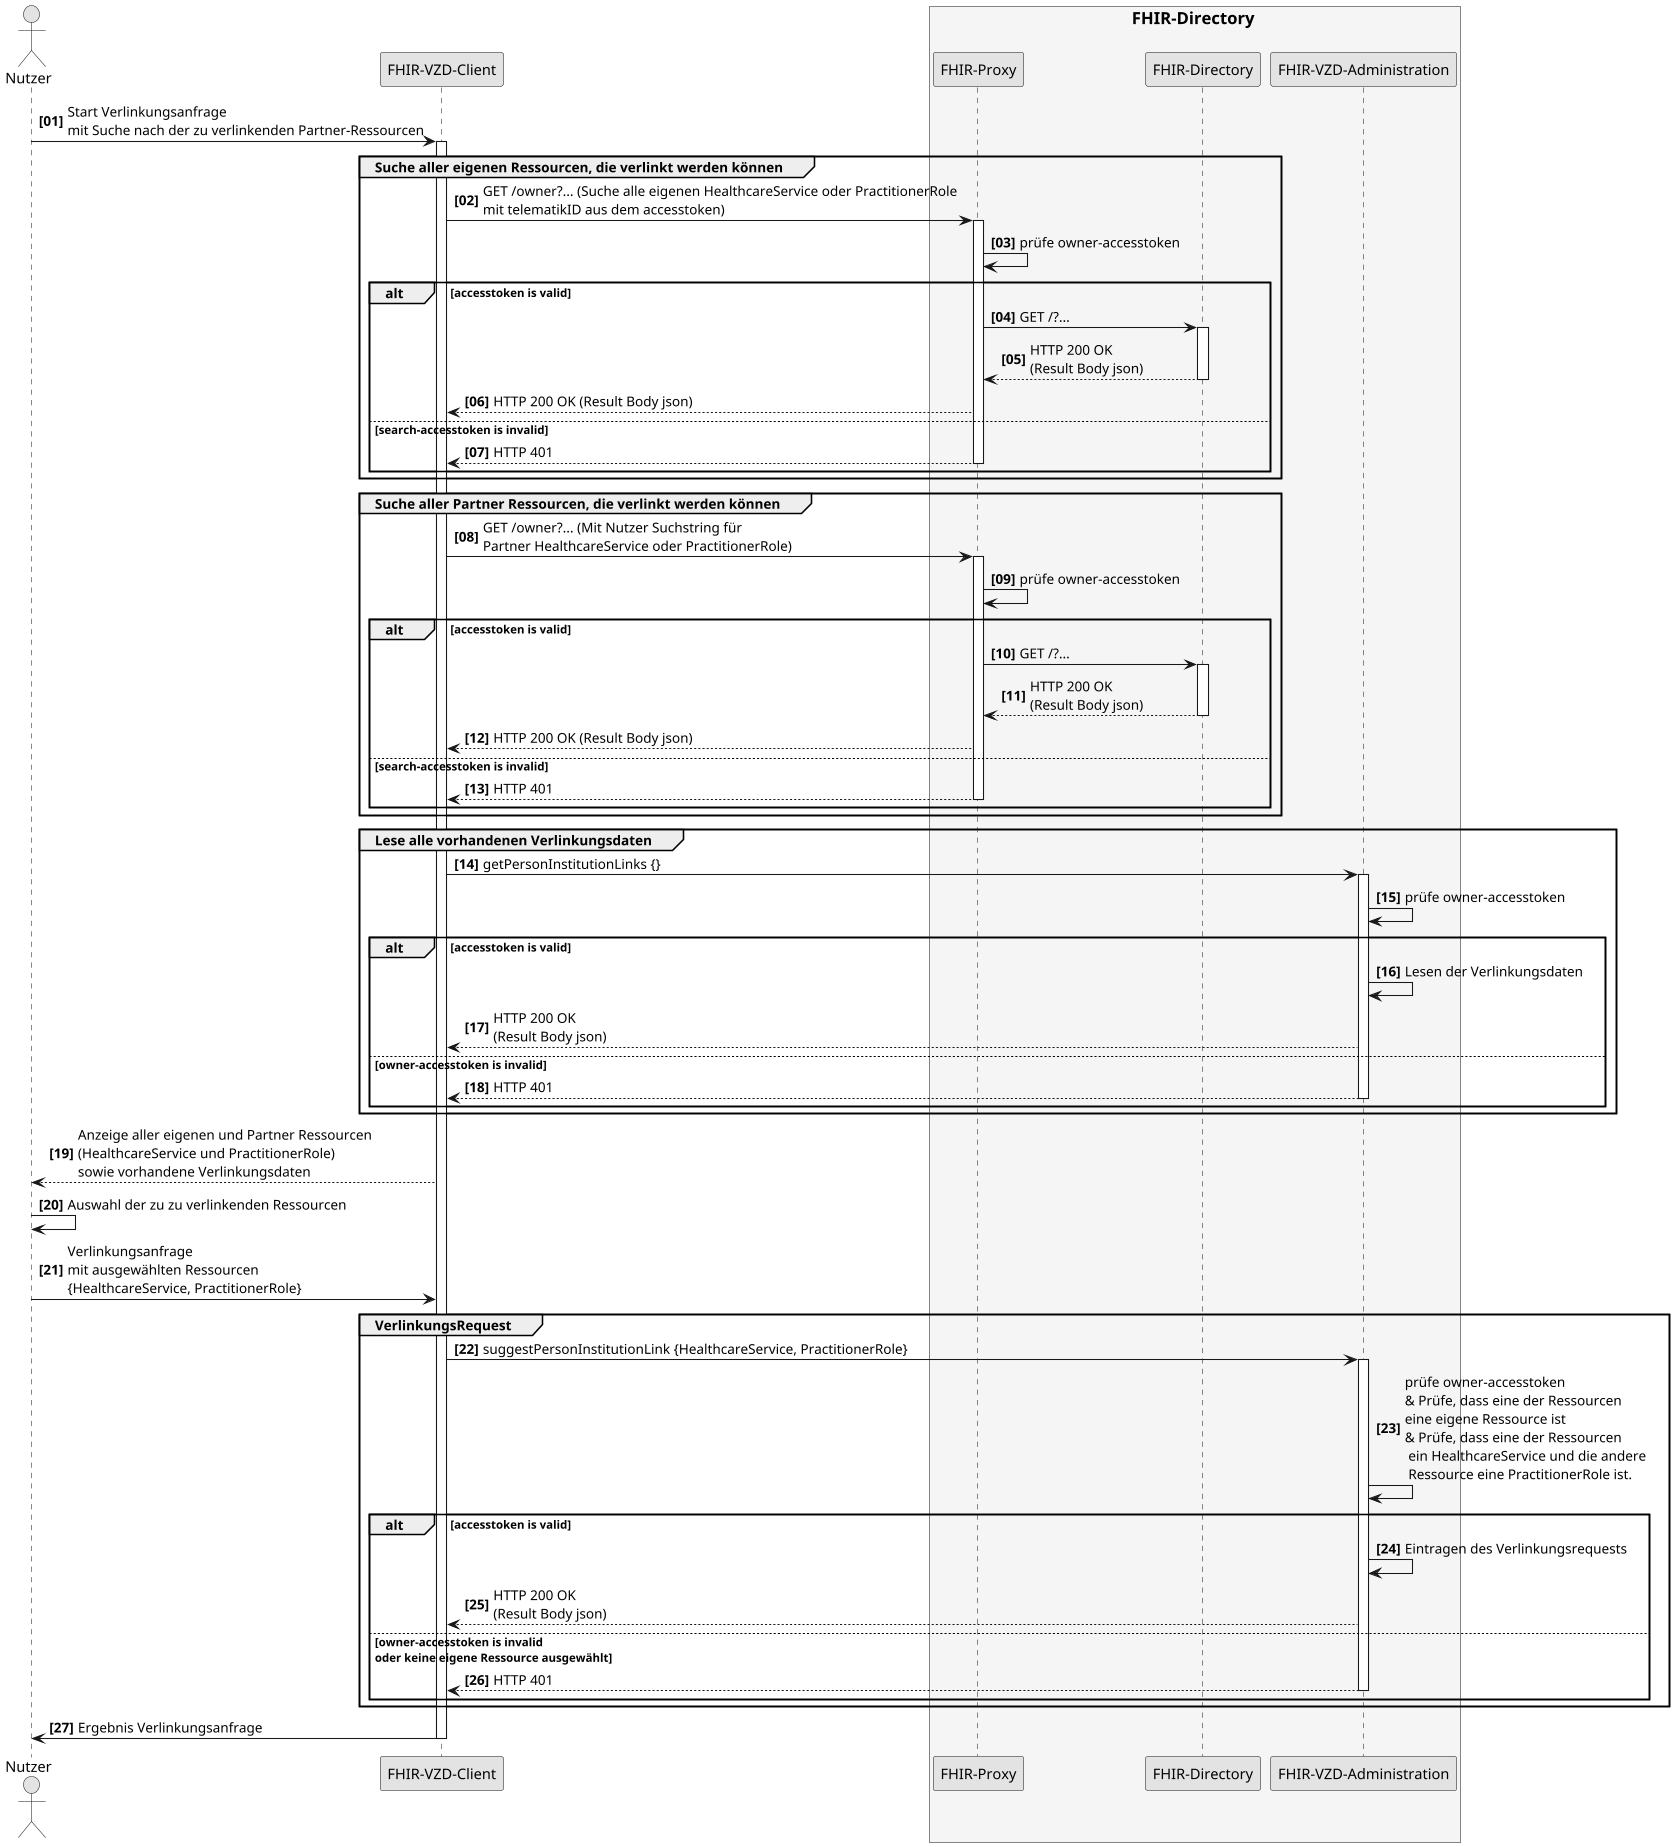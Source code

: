 @startuml SequenceDiagram.FHIR-Directory.linkRequest
skinparam dpi 100
skinparam WrapWidth 200
skinparam monochrome true
autonumber "<b>[00]"

'title "FHIR-Directory, Sequenzdiagram link request'
actor Nutzer
participant cl as "FHIR-VZD-Client"
box <size:16>FHIR-Directory</size> #WhiteSmoke
  participant fp as "FHIR-Proxy"
  participant fd as "FHIR-Directory"
  participant fa as "FHIR-VZD-Administration"
end box

Nutzer -> cl:Start Verlinkungsanfrage \nmit Suche nach der zu verlinkenden Partner-Ressourcen
activate cl

group Suche aller eigenen Ressourcen, die verlinkt werden können
  cl -> fp: GET /owner?... (Suche alle eigenen HealthcareService oder PractitionerRole \nmit telematikID aus dem accesstoken)
  activate fp
  fp -> fp: prüfe owner-accesstoken

    alt accesstoken is valid
      fp -> fd: GET /?...
      activate fd
      fd --> fp: HTTP 200 OK\n(Result Body json)
      deactivate fd
      fp --> cl: HTTP 200 OK (Result Body json)
     else search-accesstoken is invalid
      fp --> cl: HTTP 401
      deactivate fp
     end
end

group Suche aller Partner Ressourcen, die verlinkt werden können
  cl -> fp: GET /owner?... (Mit Nutzer Suchstring für \nPartner HealthcareService oder PractitionerRole)
  activate fp
  fp -> fp: prüfe owner-accesstoken

    alt accesstoken is valid
      fp -> fd: GET /?...
      activate fd
      fd --> fp: HTTP 200 OK\n(Result Body json)
      deactivate fd
      fp --> cl: HTTP 200 OK (Result Body json)
     else search-accesstoken is invalid
      fp --> cl: HTTP 401
      deactivate fp
     end
end

group Lese alle vorhandenen Verlinkungsdaten
  cl -> fa: getPersonInstitutionLinks {}
  activate fa
  fa -> fa: prüfe owner-accesstoken
    alt accesstoken is valid
      fa -> fa: Lesen der Verlinkungsdaten
      fa --> cl: HTTP 200 OK\n(Result Body json)
      
     else owner-accesstoken is invalid
      fa --> cl: HTTP 401
      deactivate fa
     end
end

cl --> Nutzer:Anzeige aller eigenen und Partner Ressourcen \n(HealthcareService und PractitionerRole) \nsowie vorhandene Verlinkungsdaten
Nutzer -> Nutzer: Auswahl der zu zu verlinkenden Ressourcen
Nutzer -> cl: Verlinkungsanfrage \nmit ausgewählten Ressourcen \n{HealthcareService, PractitionerRole}

group VerlinkungsRequest
  cl -> fa: suggestPersonInstitutionLink {HealthcareService, PractitionerRole}
  activate fa
  fa -> fa: prüfe owner-accesstoken\n& Prüfe, dass eine der Ressourcen \neine eigene Ressource ist\n& Prüfe, dass eine der Ressourcen\n ein HealthcareService und die andere\n Ressource eine PractitionerRole ist.

    alt accesstoken is valid
      fa -> fa: Eintragen des Verlinkungsrequests
      fa --> cl: HTTP 200 OK\n(Result Body json)
      
     else owner-accesstoken is invalid\noder keine eigene Ressource ausgewählt
      fa --> cl: HTTP 401
      deactivate fa
     end
end

cl -> Nutzer: Ergebnis Verlinkungsanfrage

deactivate cl

@enduml
